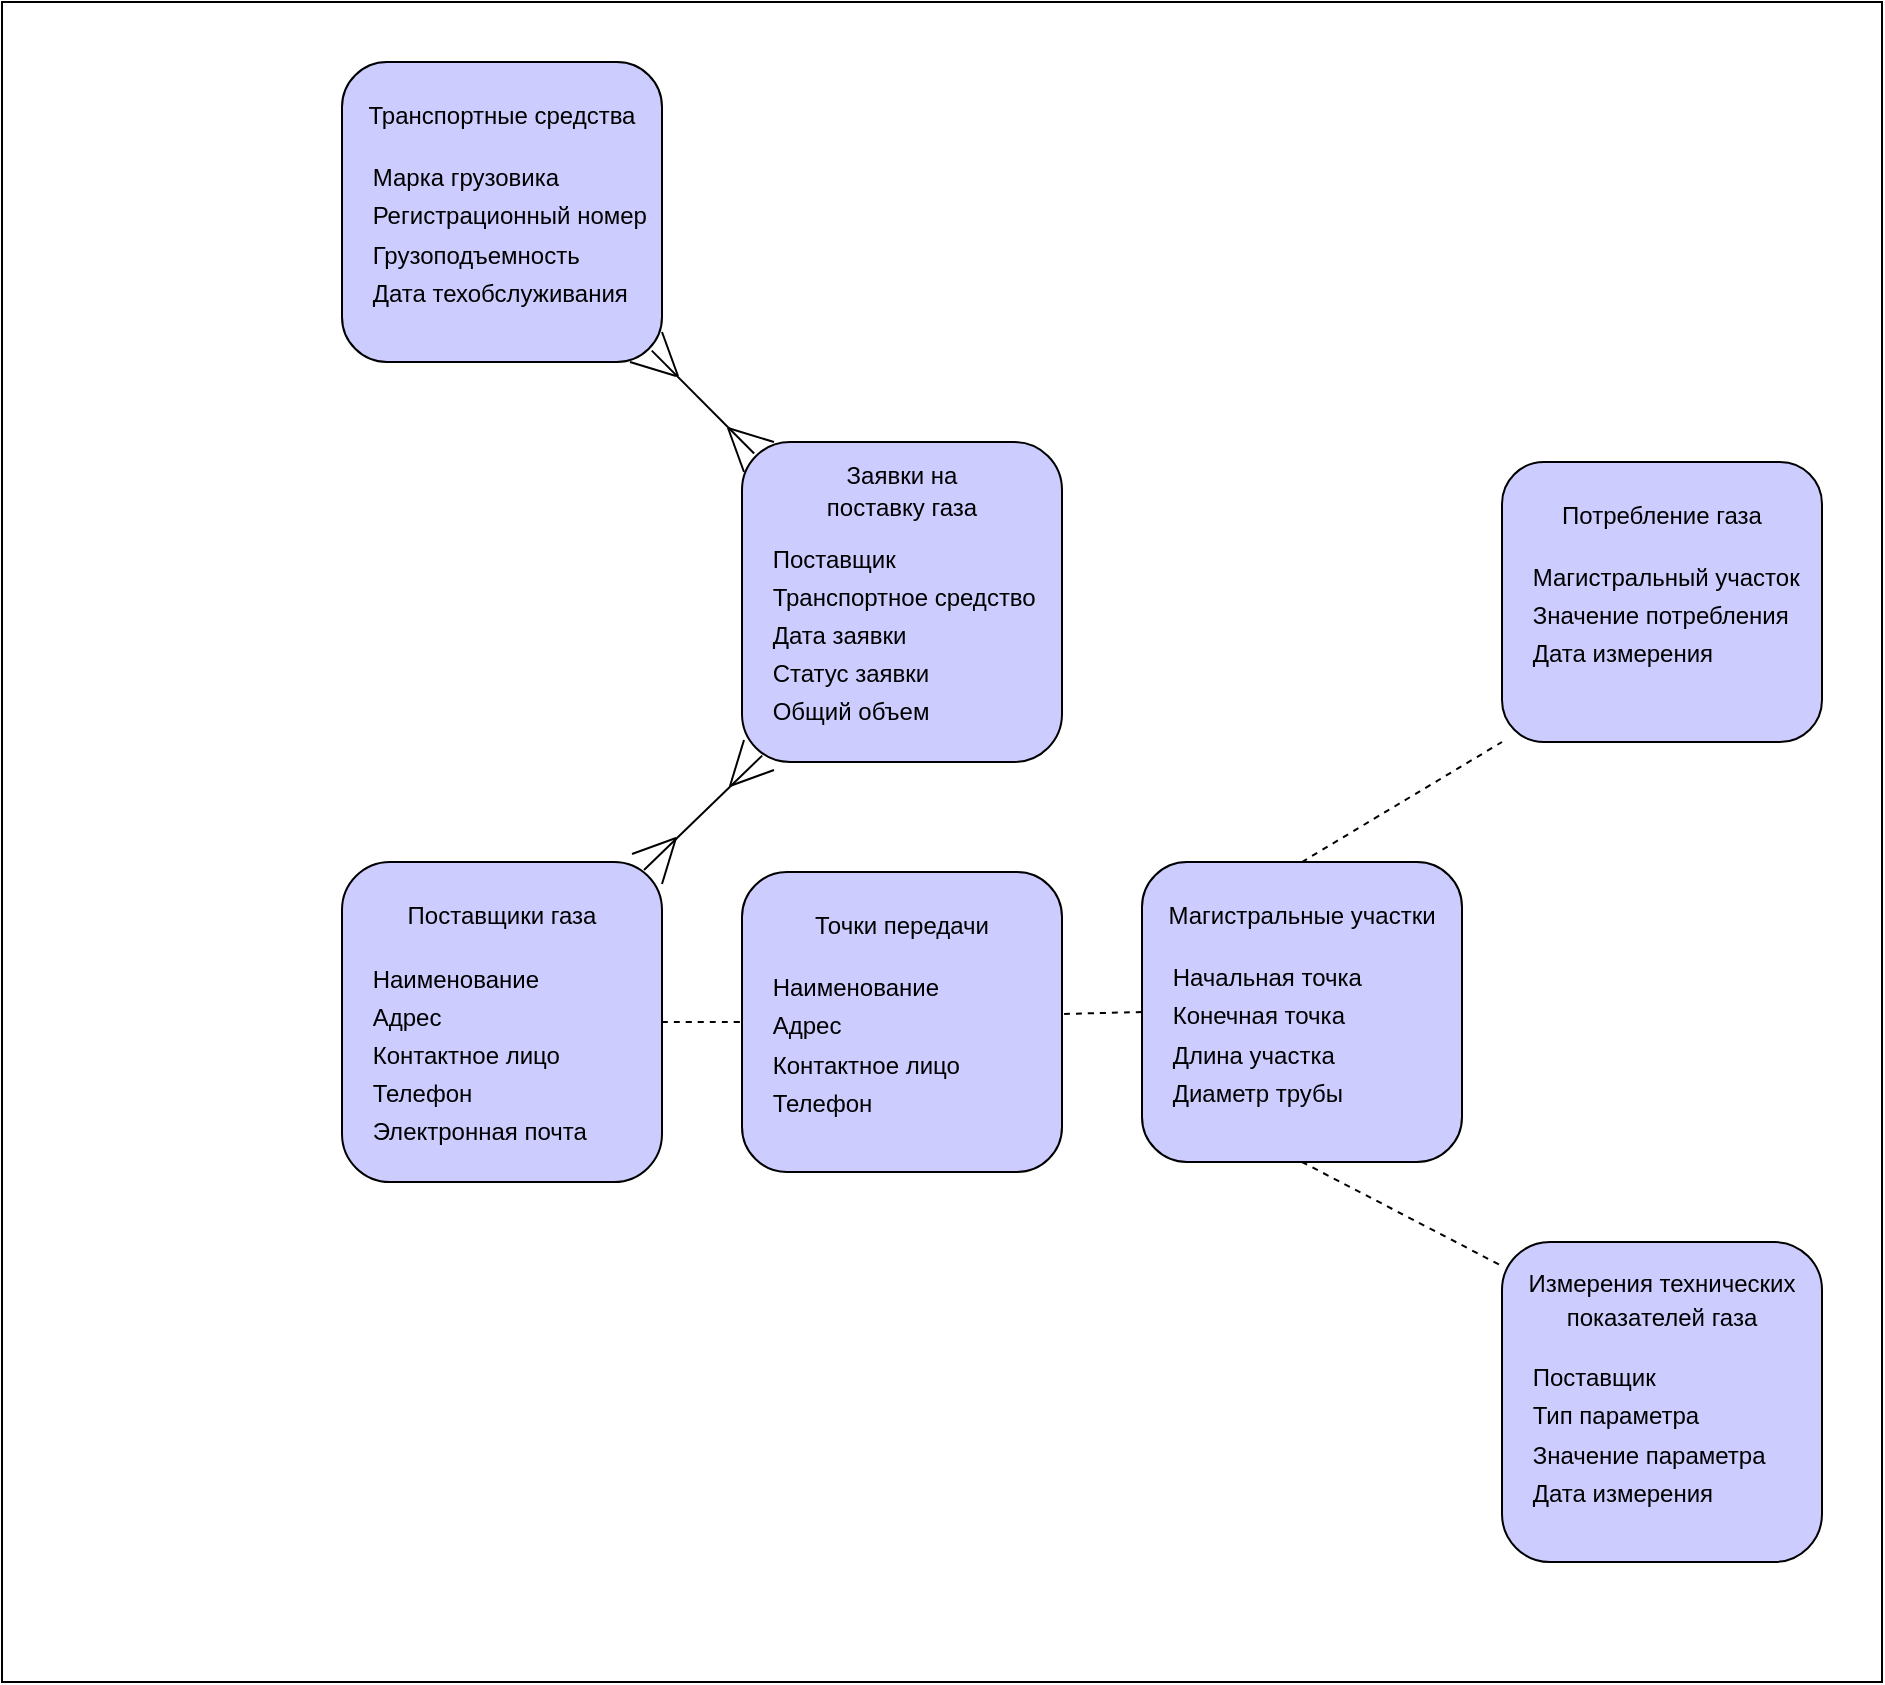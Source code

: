 <mxfile version="21.3.0" type="github">
  <diagram id="C5RBs43oDa-KdzZeNtuy" name="Page-1">
    <mxGraphModel dx="2053" dy="749" grid="1" gridSize="10" guides="1" tooltips="1" connect="1" arrows="1" fold="1" page="1" pageScale="1" pageWidth="827" pageHeight="1169" math="0" shadow="0">
      <root>
        <mxCell id="WIyWlLk6GJQsqaUBKTNV-0" />
        <mxCell id="WIyWlLk6GJQsqaUBKTNV-1" parent="WIyWlLk6GJQsqaUBKTNV-0" />
        <mxCell id="5YDw4cXU5doH4VaO_WfE-75" value="" style="rounded=0;whiteSpace=wrap;html=1;fontSize=16;" vertex="1" parent="WIyWlLk6GJQsqaUBKTNV-1">
          <mxGeometry x="-250" y="220" width="940" height="840" as="geometry" />
        </mxCell>
        <mxCell id="5YDw4cXU5doH4VaO_WfE-40" value="" style="endArrow=none;dashed=1;html=1;rounded=0;fontSize=12;startSize=8;endSize=8;curved=1;exitX=1;exitY=0.5;exitDx=0;exitDy=0;entryX=0;entryY=0.5;entryDx=0;entryDy=0;" edge="1" parent="WIyWlLk6GJQsqaUBKTNV-1" source="5YDw4cXU5doH4VaO_WfE-5" target="5YDw4cXU5doH4VaO_WfE-16">
          <mxGeometry width="50" height="50" relative="1" as="geometry">
            <mxPoint x="180" y="610" as="sourcePoint" />
            <mxPoint x="230" y="560" as="targetPoint" />
          </mxGeometry>
        </mxCell>
        <mxCell id="5YDw4cXU5doH4VaO_WfE-42" value="" style="endArrow=none;dashed=1;html=1;rounded=0;fontSize=12;startSize=8;endSize=8;curved=1;entryX=0;entryY=0.5;entryDx=0;entryDy=0;exitX=1.007;exitY=0.344;exitDx=0;exitDy=0;exitPerimeter=0;" edge="1" parent="WIyWlLk6GJQsqaUBKTNV-1" source="5YDw4cXU5doH4VaO_WfE-17" target="5YDw4cXU5doH4VaO_WfE-19">
          <mxGeometry width="50" height="50" relative="1" as="geometry">
            <mxPoint x="280" y="720" as="sourcePoint" />
            <mxPoint x="230" y="560" as="targetPoint" />
          </mxGeometry>
        </mxCell>
        <mxCell id="5YDw4cXU5doH4VaO_WfE-43" value="" style="endArrow=none;dashed=1;html=1;rounded=0;fontSize=12;startSize=8;endSize=8;curved=1;entryX=-0.004;entryY=0.073;entryDx=0;entryDy=0;entryPerimeter=0;exitX=0.5;exitY=1;exitDx=0;exitDy=0;" edge="1" parent="WIyWlLk6GJQsqaUBKTNV-1" source="5YDw4cXU5doH4VaO_WfE-19" target="5YDw4cXU5doH4VaO_WfE-25">
          <mxGeometry width="50" height="50" relative="1" as="geometry">
            <mxPoint x="180" y="720" as="sourcePoint" />
            <mxPoint x="230" y="670" as="targetPoint" />
          </mxGeometry>
        </mxCell>
        <mxCell id="5YDw4cXU5doH4VaO_WfE-44" value="" style="endArrow=none;dashed=1;html=1;rounded=0;fontSize=12;startSize=8;endSize=8;curved=1;entryX=0;entryY=1;entryDx=0;entryDy=0;exitX=0.5;exitY=0;exitDx=0;exitDy=0;" edge="1" parent="WIyWlLk6GJQsqaUBKTNV-1" source="5YDw4cXU5doH4VaO_WfE-19" target="5YDw4cXU5doH4VaO_WfE-22">
          <mxGeometry width="50" height="50" relative="1" as="geometry">
            <mxPoint x="180" y="690" as="sourcePoint" />
            <mxPoint x="230" y="640" as="targetPoint" />
          </mxGeometry>
        </mxCell>
        <mxCell id="5YDw4cXU5doH4VaO_WfE-67" value="" style="endArrow=none;html=1;rounded=0;fontSize=12;startSize=8;endSize=8;curved=1;exitX=0.968;exitY=0.962;exitDx=0;exitDy=0;exitPerimeter=0;entryX=0.038;entryY=0.036;entryDx=0;entryDy=0;entryPerimeter=0;" edge="1" parent="WIyWlLk6GJQsqaUBKTNV-1" source="5YDw4cXU5doH4VaO_WfE-8" target="5YDw4cXU5doH4VaO_WfE-11">
          <mxGeometry width="50" height="50" relative="1" as="geometry">
            <mxPoint x="71" y="391" as="sourcePoint" />
            <mxPoint x="129" y="449" as="targetPoint" />
          </mxGeometry>
        </mxCell>
        <mxCell id="5YDw4cXU5doH4VaO_WfE-68" value="" style="group;rotation=135;" vertex="1" connectable="0" parent="WIyWlLk6GJQsqaUBKTNV-1">
          <mxGeometry x="111" y="430" width="20" height="20" as="geometry" />
        </mxCell>
        <mxCell id="5YDw4cXU5doH4VaO_WfE-69" value="" style="endArrow=none;html=1;rounded=0;fontSize=12;startSize=8;endSize=8;curved=1;" edge="1" parent="5YDw4cXU5doH4VaO_WfE-68">
          <mxGeometry width="50" height="50" relative="1" as="geometry">
            <mxPoint x="2" y="3" as="sourcePoint" />
            <mxPoint x="10" y="25" as="targetPoint" />
          </mxGeometry>
        </mxCell>
        <mxCell id="5YDw4cXU5doH4VaO_WfE-70" value="" style="endArrow=none;html=1;rounded=0;fontSize=12;startSize=8;endSize=8;curved=1;" edge="1" parent="5YDw4cXU5doH4VaO_WfE-68">
          <mxGeometry width="50" height="50" relative="1" as="geometry">
            <mxPoint x="2" y="3" as="sourcePoint" />
            <mxPoint x="25" y="10" as="targetPoint" />
          </mxGeometry>
        </mxCell>
        <mxCell id="5YDw4cXU5doH4VaO_WfE-72" value="" style="endArrow=none;html=1;rounded=0;fontSize=12;startSize=8;endSize=8;curved=1;" edge="1" parent="WIyWlLk6GJQsqaUBKTNV-1">
          <mxGeometry width="50" height="50" relative="1" as="geometry">
            <mxPoint x="88" y="407" as="sourcePoint" />
            <mxPoint x="80" y="385" as="targetPoint" />
          </mxGeometry>
        </mxCell>
        <mxCell id="5YDw4cXU5doH4VaO_WfE-73" value="" style="endArrow=none;html=1;rounded=0;fontSize=12;startSize=8;endSize=8;curved=1;" edge="1" parent="WIyWlLk6GJQsqaUBKTNV-1">
          <mxGeometry width="50" height="50" relative="1" as="geometry">
            <mxPoint x="87" y="407" as="sourcePoint" />
            <mxPoint x="64" y="400" as="targetPoint" />
          </mxGeometry>
        </mxCell>
        <mxCell id="5YDw4cXU5doH4VaO_WfE-57" value="" style="endArrow=none;html=1;rounded=0;fontSize=12;startSize=8;endSize=8;curved=1;entryX=0.063;entryY=0.98;entryDx=0;entryDy=0;entryPerimeter=0;" edge="1" parent="WIyWlLk6GJQsqaUBKTNV-1" target="5YDw4cXU5doH4VaO_WfE-11">
          <mxGeometry width="50" height="50" relative="1" as="geometry">
            <mxPoint x="71" y="654" as="sourcePoint" />
            <mxPoint x="130" y="600" as="targetPoint" />
          </mxGeometry>
        </mxCell>
        <mxCell id="5YDw4cXU5doH4VaO_WfE-61" value="" style="group;rotation=45;" vertex="1" connectable="0" parent="WIyWlLk6GJQsqaUBKTNV-1">
          <mxGeometry x="111" y="594" width="20" height="20" as="geometry" />
        </mxCell>
        <mxCell id="5YDw4cXU5doH4VaO_WfE-58" value="" style="endArrow=none;html=1;rounded=0;fontSize=12;startSize=8;endSize=8;curved=1;" edge="1" parent="5YDw4cXU5doH4VaO_WfE-61">
          <mxGeometry width="50" height="50" relative="1" as="geometry">
            <mxPoint x="3" y="18" as="sourcePoint" />
            <mxPoint x="25" y="10" as="targetPoint" />
          </mxGeometry>
        </mxCell>
        <mxCell id="5YDw4cXU5doH4VaO_WfE-60" value="" style="endArrow=none;html=1;rounded=0;fontSize=12;startSize=8;endSize=8;curved=1;" edge="1" parent="5YDw4cXU5doH4VaO_WfE-61">
          <mxGeometry width="50" height="50" relative="1" as="geometry">
            <mxPoint x="3" y="18" as="sourcePoint" />
            <mxPoint x="10" y="-5" as="targetPoint" />
          </mxGeometry>
        </mxCell>
        <mxCell id="5YDw4cXU5doH4VaO_WfE-62" value="" style="group;rotation=-135;" vertex="1" connectable="0" parent="WIyWlLk6GJQsqaUBKTNV-1">
          <mxGeometry x="70" y="636" width="20" height="20" as="geometry" />
        </mxCell>
        <mxCell id="5YDw4cXU5doH4VaO_WfE-63" value="" style="endArrow=none;html=1;rounded=0;fontSize=12;startSize=8;endSize=8;curved=1;" edge="1" parent="5YDw4cXU5doH4VaO_WfE-62">
          <mxGeometry width="50" height="50" relative="1" as="geometry">
            <mxPoint x="17" y="2" as="sourcePoint" />
            <mxPoint x="-5" y="10" as="targetPoint" />
          </mxGeometry>
        </mxCell>
        <mxCell id="5YDw4cXU5doH4VaO_WfE-64" value="" style="endArrow=none;html=1;rounded=0;fontSize=12;startSize=8;endSize=8;curved=1;" edge="1" parent="5YDw4cXU5doH4VaO_WfE-62">
          <mxGeometry width="50" height="50" relative="1" as="geometry">
            <mxPoint x="17" y="2" as="sourcePoint" />
            <mxPoint x="10" y="25" as="targetPoint" />
          </mxGeometry>
        </mxCell>
        <mxCell id="5YDw4cXU5doH4VaO_WfE-8" value="&lt;font style=&quot;font-size: 12px;&quot;&gt;&lt;br&gt;&lt;/font&gt;" style="rounded=1;whiteSpace=wrap;html=1;fontSize=16;fillColor=#CCCCFF;" vertex="1" parent="WIyWlLk6GJQsqaUBKTNV-1">
          <mxGeometry x="-80" y="250" width="160" height="150" as="geometry" />
        </mxCell>
        <mxCell id="5YDw4cXU5doH4VaO_WfE-9" value="&lt;font style=&quot;font-size: 12px;&quot;&gt;&amp;nbsp;Марка грузовика&lt;br style=&quot;border-color: var(--border-color);&quot;&gt;&lt;span style=&quot;border-color: var(--border-color);&quot;&gt;&amp;nbsp;Регистрационный номер&lt;/span&gt;&lt;br style=&quot;border-color: var(--border-color);&quot;&gt;&lt;span style=&quot;border-color: var(--border-color);&quot;&gt;&amp;nbsp;Грузоподъемность&lt;/span&gt;&lt;br style=&quot;border-color: var(--border-color);&quot;&gt;&lt;span style=&quot;border-color: var(--border-color);&quot;&gt;&amp;nbsp;Дата техобслуживания&lt;/span&gt;&lt;br&gt;&lt;/font&gt;" style="text;html=1;strokeColor=none;fillColor=none;align=left;verticalAlign=middle;whiteSpace=wrap;rounded=0;fontSize=16;" vertex="1" parent="WIyWlLk6GJQsqaUBKTNV-1">
          <mxGeometry x="-70" y="290" width="150" height="90" as="geometry" />
        </mxCell>
        <mxCell id="5YDw4cXU5doH4VaO_WfE-10" value="&lt;font style=&quot;font-size: 12px;&quot;&gt;Транспортные средства&lt;/font&gt;" style="text;html=1;strokeColor=none;fillColor=none;align=center;verticalAlign=middle;whiteSpace=wrap;rounded=0;fontSize=16;" vertex="1" parent="WIyWlLk6GJQsqaUBKTNV-1">
          <mxGeometry x="-70" y="260" width="140" height="30" as="geometry" />
        </mxCell>
        <mxCell id="5YDw4cXU5doH4VaO_WfE-11" value="&lt;font style=&quot;font-size: 12px;&quot;&gt;&lt;br&gt;&lt;/font&gt;" style="rounded=1;whiteSpace=wrap;html=1;fontSize=16;fillColor=#CCCCFF;" vertex="1" parent="WIyWlLk6GJQsqaUBKTNV-1">
          <mxGeometry x="120" y="440" width="160" height="160" as="geometry" />
        </mxCell>
        <mxCell id="5YDw4cXU5doH4VaO_WfE-12" value="&lt;font style=&quot;font-size: 12px;&quot;&gt;&amp;nbsp;Поставщик&lt;br style=&quot;border-color: var(--border-color);&quot;&gt;&lt;span style=&quot;border-color: var(--border-color);&quot;&gt;&amp;nbsp;Транспортное средство&lt;/span&gt;&lt;br style=&quot;border-color: var(--border-color);&quot;&gt;&lt;span style=&quot;border-color: var(--border-color);&quot;&gt;&amp;nbsp;Дата заявки&lt;/span&gt;&lt;br style=&quot;border-color: var(--border-color);&quot;&gt;&lt;span style=&quot;border-color: var(--border-color);&quot;&gt;&amp;nbsp;Статус заявки&lt;/span&gt;&lt;br style=&quot;border-color: var(--border-color);&quot;&gt;&lt;span style=&quot;border-color: var(--border-color);&quot;&gt;&amp;nbsp;Общий объем&lt;/span&gt;&lt;/font&gt;" style="text;html=1;strokeColor=none;fillColor=none;align=left;verticalAlign=middle;whiteSpace=wrap;rounded=0;fontSize=16;" vertex="1" parent="WIyWlLk6GJQsqaUBKTNV-1">
          <mxGeometry x="130" y="490" width="140" height="90" as="geometry" />
        </mxCell>
        <mxCell id="5YDw4cXU5doH4VaO_WfE-13" value="&lt;font style=&quot;font-size: 12px;&quot;&gt;Заявки на&lt;/font&gt;" style="text;html=1;strokeColor=none;fillColor=none;align=center;verticalAlign=middle;whiteSpace=wrap;rounded=0;fontSize=16;" vertex="1" parent="WIyWlLk6GJQsqaUBKTNV-1">
          <mxGeometry x="150" y="440" width="100" height="30" as="geometry" />
        </mxCell>
        <mxCell id="5YDw4cXU5doH4VaO_WfE-14" value="&lt;span style=&quot;font-size: 12px;&quot;&gt;поставку газа&lt;/span&gt;" style="text;html=1;strokeColor=none;fillColor=none;align=center;verticalAlign=middle;whiteSpace=wrap;rounded=0;fontSize=16;" vertex="1" parent="WIyWlLk6GJQsqaUBKTNV-1">
          <mxGeometry x="150" y="456" width="100" height="30" as="geometry" />
        </mxCell>
        <mxCell id="5YDw4cXU5doH4VaO_WfE-5" value="&lt;font style=&quot;font-size: 12px;&quot;&gt;&lt;br&gt;&lt;/font&gt;" style="rounded=1;whiteSpace=wrap;html=1;fontSize=16;fillColor=#CCCCFF;" vertex="1" parent="WIyWlLk6GJQsqaUBKTNV-1">
          <mxGeometry x="-80" y="650" width="160" height="160" as="geometry" />
        </mxCell>
        <mxCell id="5YDw4cXU5doH4VaO_WfE-6" value="&lt;font style=&quot;font-size: 12px;&quot;&gt;&amp;nbsp;Наименование&lt;br style=&quot;border-color: var(--border-color);&quot;&gt;&lt;span style=&quot;border-color: var(--border-color);&quot;&gt;&amp;nbsp;Адрес&lt;/span&gt;&lt;br style=&quot;border-color: var(--border-color);&quot;&gt;&lt;span style=&quot;border-color: var(--border-color);&quot;&gt;&amp;nbsp;Контактное лицо&lt;/span&gt;&lt;br style=&quot;border-color: var(--border-color);&quot;&gt;&lt;span style=&quot;border-color: var(--border-color);&quot;&gt;&amp;nbsp;Телефон&lt;/span&gt;&lt;br style=&quot;border-color: var(--border-color);&quot;&gt;&lt;span style=&quot;border-color: var(--border-color);&quot;&gt;&amp;nbsp;Электронная почта&lt;/span&gt;&lt;/font&gt;" style="text;html=1;strokeColor=none;fillColor=none;align=left;verticalAlign=middle;whiteSpace=wrap;rounded=0;fontSize=16;" vertex="1" parent="WIyWlLk6GJQsqaUBKTNV-1">
          <mxGeometry x="-70" y="700" width="120" height="90" as="geometry" />
        </mxCell>
        <mxCell id="5YDw4cXU5doH4VaO_WfE-7" value="&lt;font style=&quot;font-size: 12px;&quot;&gt;Поставщики газа&lt;/font&gt;" style="text;html=1;strokeColor=none;fillColor=none;align=center;verticalAlign=middle;whiteSpace=wrap;rounded=0;fontSize=16;" vertex="1" parent="WIyWlLk6GJQsqaUBKTNV-1">
          <mxGeometry x="-50" y="660" width="100" height="30" as="geometry" />
        </mxCell>
        <mxCell id="5YDw4cXU5doH4VaO_WfE-16" value="&lt;font style=&quot;font-size: 12px;&quot;&gt;&lt;br&gt;&lt;/font&gt;" style="rounded=1;whiteSpace=wrap;html=1;fontSize=16;fillColor=#CCCCFF;" vertex="1" parent="WIyWlLk6GJQsqaUBKTNV-1">
          <mxGeometry x="120" y="655" width="160" height="150" as="geometry" />
        </mxCell>
        <mxCell id="5YDw4cXU5doH4VaO_WfE-17" value="&lt;font style=&quot;font-size: 12px;&quot;&gt;&amp;nbsp;Наименование&lt;br style=&quot;border-color: var(--border-color);&quot;&gt;&lt;span style=&quot;border-color: var(--border-color);&quot;&gt;&amp;nbsp;Адрес&lt;/span&gt;&lt;br style=&quot;border-color: var(--border-color);&quot;&gt;&lt;span style=&quot;border-color: var(--border-color);&quot;&gt;&amp;nbsp;Контактное лицо&lt;/span&gt;&lt;br style=&quot;border-color: var(--border-color);&quot;&gt;&lt;span style=&quot;border-color: var(--border-color);&quot;&gt;&amp;nbsp;Телефон&lt;/span&gt;&lt;br&gt;&lt;/font&gt;" style="text;html=1;strokeColor=none;fillColor=none;align=left;verticalAlign=middle;whiteSpace=wrap;rounded=0;fontSize=16;" vertex="1" parent="WIyWlLk6GJQsqaUBKTNV-1">
          <mxGeometry x="130" y="695" width="150" height="90" as="geometry" />
        </mxCell>
        <mxCell id="5YDw4cXU5doH4VaO_WfE-18" value="&lt;font style=&quot;font-size: 12px;&quot;&gt;Точки передачи&lt;/font&gt;" style="text;html=1;strokeColor=none;fillColor=none;align=center;verticalAlign=middle;whiteSpace=wrap;rounded=0;fontSize=16;" vertex="1" parent="WIyWlLk6GJQsqaUBKTNV-1">
          <mxGeometry x="130" y="665" width="140" height="30" as="geometry" />
        </mxCell>
        <mxCell id="5YDw4cXU5doH4VaO_WfE-19" value="&lt;font style=&quot;font-size: 12px;&quot;&gt;&lt;br&gt;&lt;/font&gt;" style="rounded=1;whiteSpace=wrap;html=1;fontSize=16;fillColor=#CCCCFF;" vertex="1" parent="WIyWlLk6GJQsqaUBKTNV-1">
          <mxGeometry x="320" y="650" width="160" height="150" as="geometry" />
        </mxCell>
        <mxCell id="5YDw4cXU5doH4VaO_WfE-20" value="&lt;font style=&quot;font-size: 12px;&quot;&gt;&amp;nbsp;Начальная точка&lt;br style=&quot;border-color: var(--border-color);&quot;&gt;&lt;span style=&quot;border-color: var(--border-color);&quot;&gt;&amp;nbsp;Конечная точка&lt;/span&gt;&lt;br style=&quot;border-color: var(--border-color);&quot;&gt;&lt;span style=&quot;border-color: var(--border-color);&quot;&gt;&amp;nbsp;Длина участка&lt;/span&gt;&lt;br style=&quot;border-color: var(--border-color);&quot;&gt;&lt;span style=&quot;border-color: var(--border-color);&quot;&gt;&amp;nbsp;Диаметр трубы&lt;/span&gt;&lt;br&gt;&lt;/font&gt;" style="text;html=1;strokeColor=none;fillColor=none;align=left;verticalAlign=middle;whiteSpace=wrap;rounded=0;fontSize=16;" vertex="1" parent="WIyWlLk6GJQsqaUBKTNV-1">
          <mxGeometry x="330" y="690" width="150" height="90" as="geometry" />
        </mxCell>
        <mxCell id="5YDw4cXU5doH4VaO_WfE-21" value="&lt;font style=&quot;font-size: 12px;&quot;&gt;Магистральные участки&lt;/font&gt;" style="text;html=1;strokeColor=none;fillColor=none;align=center;verticalAlign=middle;whiteSpace=wrap;rounded=0;fontSize=16;" vertex="1" parent="WIyWlLk6GJQsqaUBKTNV-1">
          <mxGeometry x="330" y="660" width="140" height="30" as="geometry" />
        </mxCell>
        <mxCell id="5YDw4cXU5doH4VaO_WfE-22" value="&lt;font style=&quot;font-size: 12px;&quot;&gt;&lt;br&gt;&lt;/font&gt;" style="rounded=1;whiteSpace=wrap;html=1;fontSize=16;fillColor=#CCCCFF;" vertex="1" parent="WIyWlLk6GJQsqaUBKTNV-1">
          <mxGeometry x="500" y="450" width="160" height="140" as="geometry" />
        </mxCell>
        <mxCell id="5YDw4cXU5doH4VaO_WfE-23" value="&lt;font style=&quot;font-size: 12px;&quot;&gt;&amp;nbsp;Магистральный участок&lt;br style=&quot;border-color: var(--border-color);&quot;&gt;&lt;span style=&quot;border-color: var(--border-color);&quot;&gt;&amp;nbsp;Значение потребления&lt;/span&gt;&lt;br style=&quot;border-color: var(--border-color);&quot;&gt;&lt;span style=&quot;border-color: var(--border-color);&quot;&gt;&amp;nbsp;Дата измерения&lt;/span&gt;&lt;br&gt;&lt;/font&gt;" style="text;html=1;strokeColor=none;fillColor=none;align=left;verticalAlign=middle;whiteSpace=wrap;rounded=0;fontSize=16;" vertex="1" parent="WIyWlLk6GJQsqaUBKTNV-1">
          <mxGeometry x="510" y="480" width="150" height="90" as="geometry" />
        </mxCell>
        <mxCell id="5YDw4cXU5doH4VaO_WfE-24" value="&lt;font style=&quot;font-size: 12px;&quot;&gt;Потребление газа&lt;/font&gt;" style="text;html=1;strokeColor=none;fillColor=none;align=center;verticalAlign=middle;whiteSpace=wrap;rounded=0;fontSize=16;" vertex="1" parent="WIyWlLk6GJQsqaUBKTNV-1">
          <mxGeometry x="510" y="460" width="140" height="30" as="geometry" />
        </mxCell>
        <mxCell id="5YDw4cXU5doH4VaO_WfE-25" value="&lt;font style=&quot;font-size: 12px;&quot;&gt;&lt;br&gt;&lt;/font&gt;" style="rounded=1;whiteSpace=wrap;html=1;fontSize=16;fillColor=#CCCCFF;" vertex="1" parent="WIyWlLk6GJQsqaUBKTNV-1">
          <mxGeometry x="500" y="840" width="160" height="160" as="geometry" />
        </mxCell>
        <mxCell id="5YDw4cXU5doH4VaO_WfE-26" value="&lt;font style=&quot;font-size: 12px;&quot;&gt;&amp;nbsp;Поставщик&lt;br style=&quot;border-color: var(--border-color);&quot;&gt;&lt;span style=&quot;border-color: var(--border-color);&quot;&gt;&amp;nbsp;Тип параметра&lt;/span&gt;&lt;br style=&quot;border-color: var(--border-color);&quot;&gt;&lt;span style=&quot;border-color: var(--border-color);&quot;&gt;&amp;nbsp;Значение параметра&lt;/span&gt;&lt;br style=&quot;border-color: var(--border-color);&quot;&gt;&lt;span style=&quot;border-color: var(--border-color);&quot;&gt;&amp;nbsp;Дата измерения&lt;/span&gt;&lt;br&gt;&lt;/font&gt;" style="text;html=1;strokeColor=none;fillColor=none;align=left;verticalAlign=middle;whiteSpace=wrap;rounded=0;fontSize=16;" vertex="1" parent="WIyWlLk6GJQsqaUBKTNV-1">
          <mxGeometry x="510" y="890" width="140" height="90" as="geometry" />
        </mxCell>
        <mxCell id="5YDw4cXU5doH4VaO_WfE-27" value="&lt;font style=&quot;font-size: 12px;&quot;&gt;Измерения технических&lt;/font&gt;" style="text;html=1;strokeColor=none;fillColor=none;align=center;verticalAlign=middle;whiteSpace=wrap;rounded=0;fontSize=16;" vertex="1" parent="WIyWlLk6GJQsqaUBKTNV-1">
          <mxGeometry x="510" y="844" width="140" height="30" as="geometry" />
        </mxCell>
        <mxCell id="5YDw4cXU5doH4VaO_WfE-28" value="&lt;span style=&quot;font-size: 12px;&quot;&gt;показателей газа&lt;/span&gt;" style="text;html=1;strokeColor=none;fillColor=none;align=center;verticalAlign=middle;whiteSpace=wrap;rounded=0;fontSize=16;" vertex="1" parent="WIyWlLk6GJQsqaUBKTNV-1">
          <mxGeometry x="530" y="861" width="100" height="30" as="geometry" />
        </mxCell>
      </root>
    </mxGraphModel>
  </diagram>
</mxfile>

